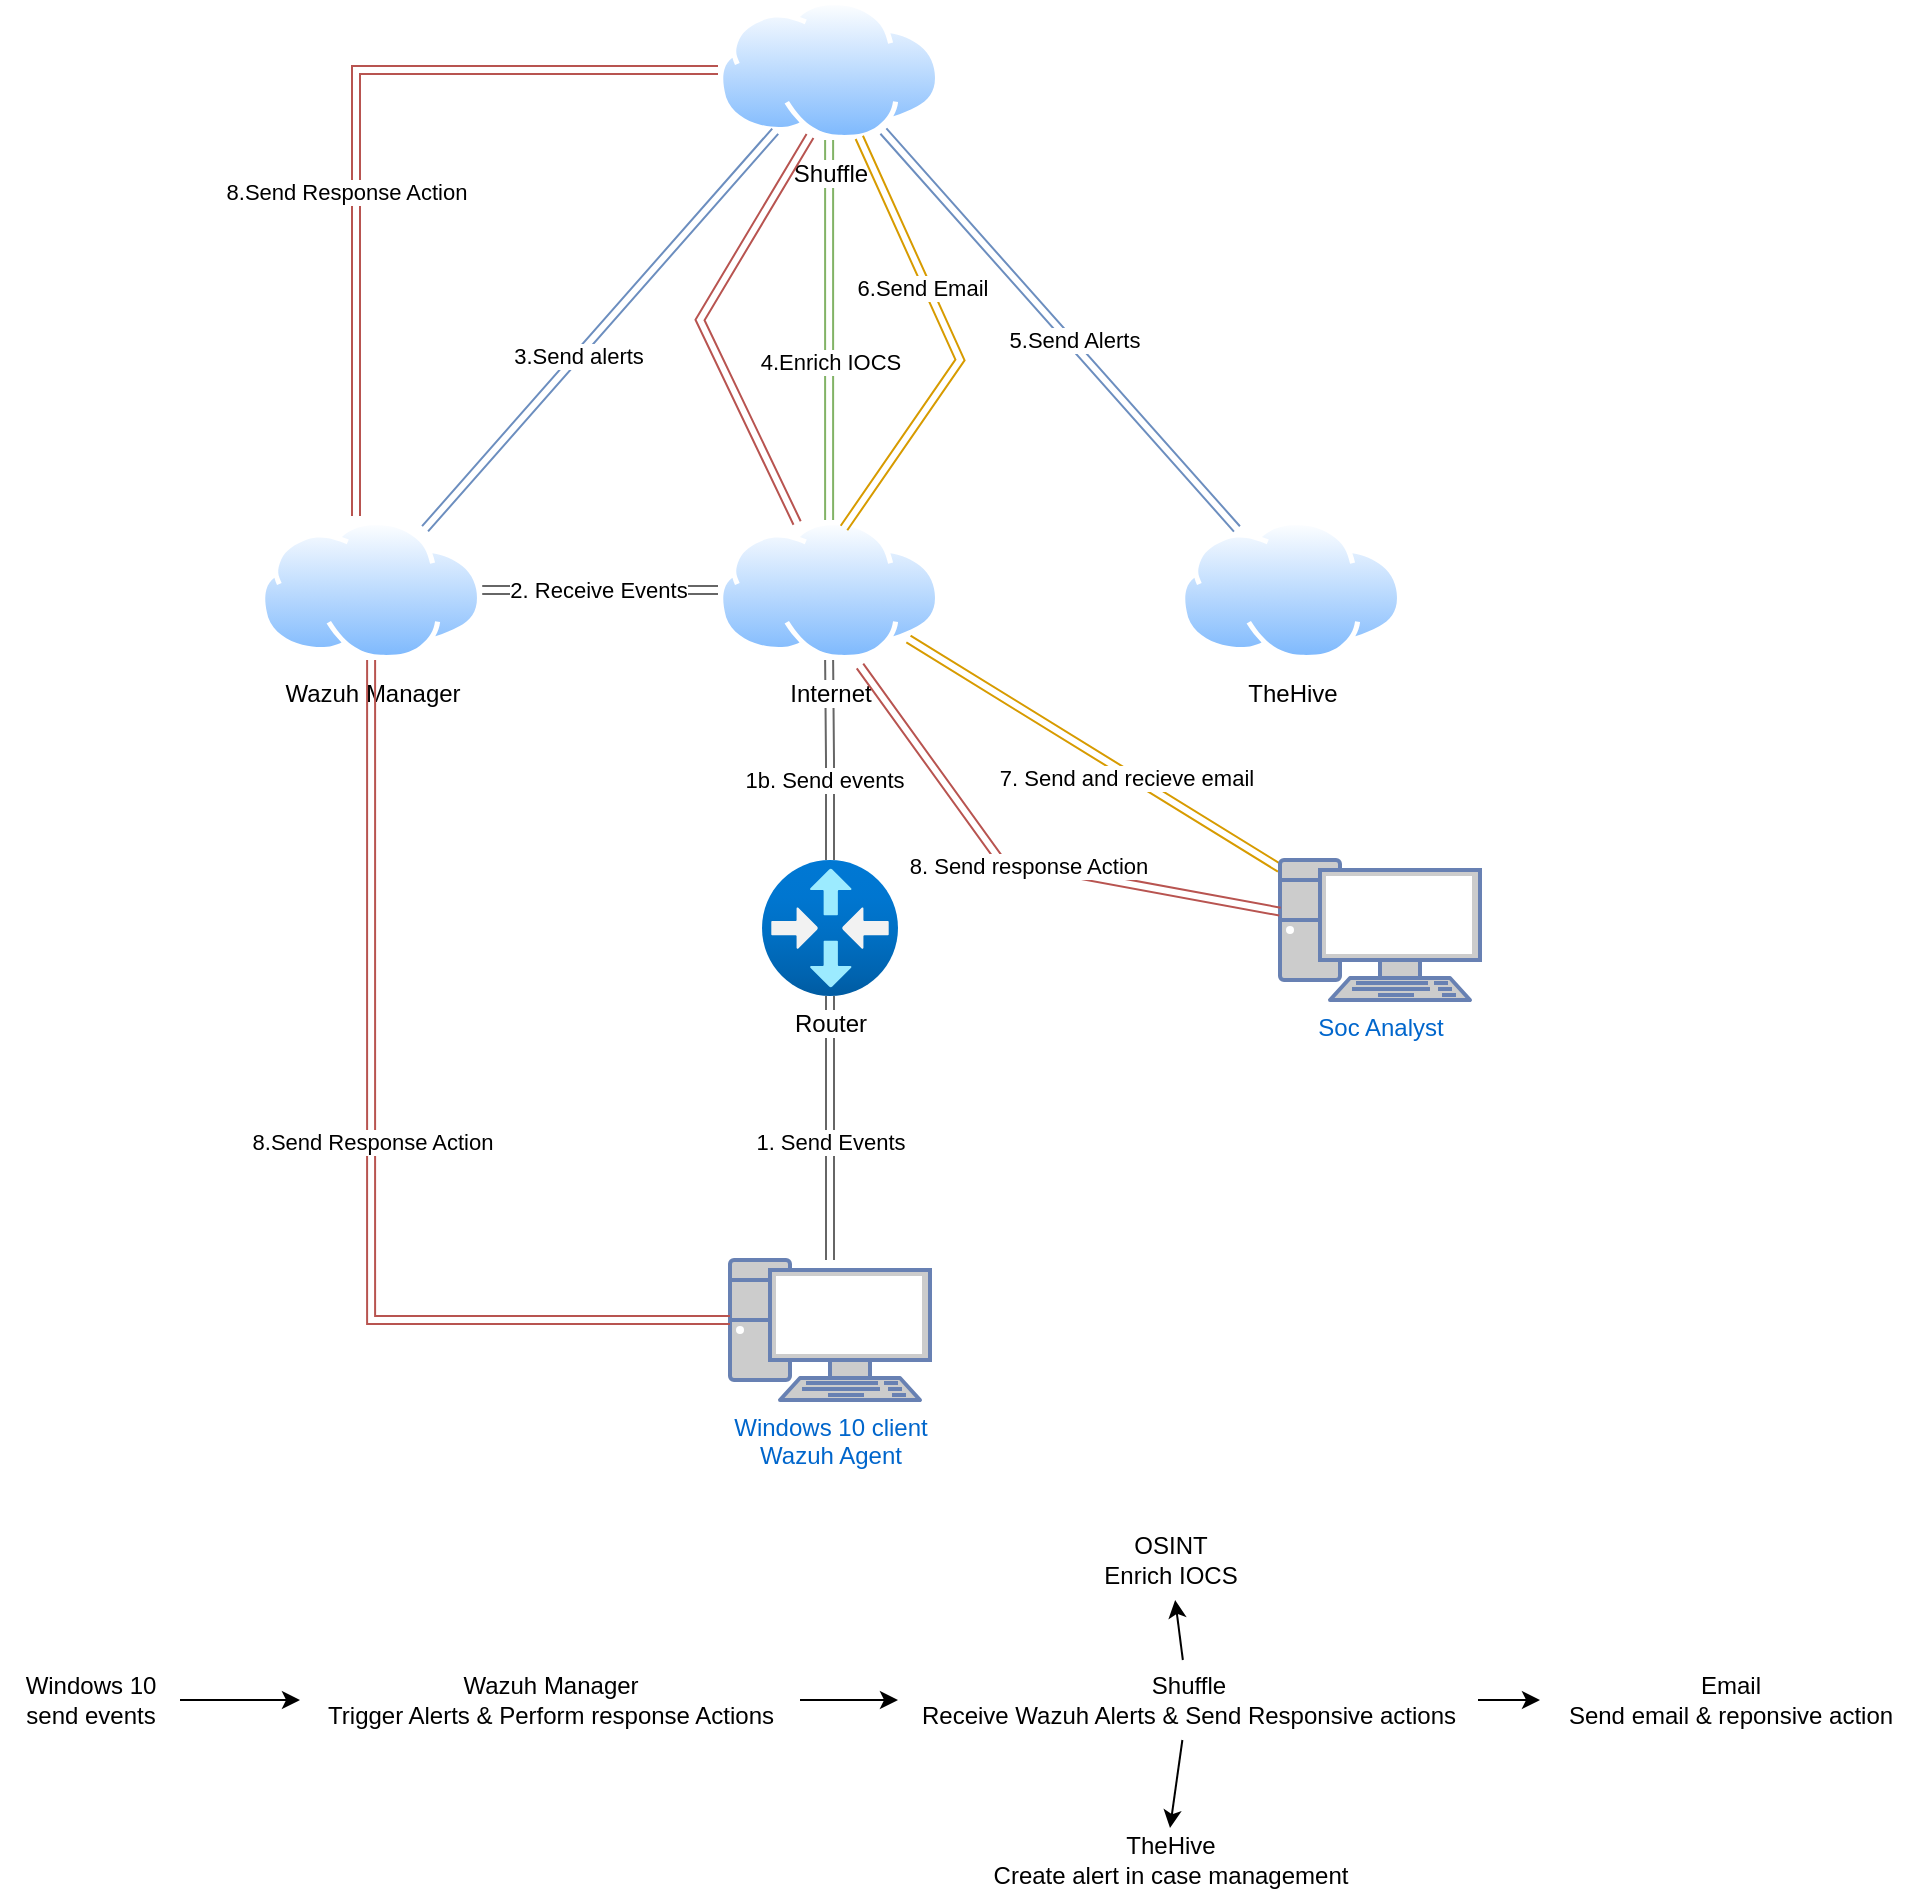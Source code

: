 <mxfile version="26.0.11">
  <diagram name="Page-1" id="jyLJpQagtCbsoAWuM2l8">
    <mxGraphModel dx="1131" dy="1567" grid="1" gridSize="10" guides="1" tooltips="1" connect="1" arrows="1" fold="1" page="1" pageScale="1" pageWidth="850" pageHeight="1100" math="0" shadow="0">
      <root>
        <mxCell id="0" />
        <mxCell id="1" parent="0" />
        <mxCell id="coyb47b0blv4fYRySCbK-12" style="edgeStyle=orthogonalEdgeStyle;rounded=0;orthogonalLoop=1;jettySize=auto;html=1;startArrow=classic;startFill=1;shape=link;fillColor=#f5f5f5;strokeColor=#666666;" edge="1" parent="1" source="coyb47b0blv4fYRySCbK-1" target="coyb47b0blv4fYRySCbK-2">
          <mxGeometry relative="1" as="geometry" />
        </mxCell>
        <mxCell id="coyb47b0blv4fYRySCbK-13" value="1. Send Events" style="edgeLabel;html=1;align=center;verticalAlign=middle;resizable=0;points=[];" vertex="1" connectable="0" parent="coyb47b0blv4fYRySCbK-12">
          <mxGeometry x="-0.106" relative="1" as="geometry">
            <mxPoint as="offset" />
          </mxGeometry>
        </mxCell>
        <mxCell id="coyb47b0blv4fYRySCbK-1" value="Windows 10 client&lt;br&gt;Wazuh Agent" style="fontColor=#0066CC;verticalAlign=top;verticalLabelPosition=bottom;labelPosition=center;align=center;html=1;outlineConnect=0;fillColor=#CCCCCC;strokeColor=#6881B3;gradientColor=none;gradientDirection=north;strokeWidth=2;shape=mxgraph.networks.pc;" vertex="1" parent="1">
          <mxGeometry x="375" y="640" width="100" height="70" as="geometry" />
        </mxCell>
        <mxCell id="coyb47b0blv4fYRySCbK-14" value="" style="edgeStyle=orthogonalEdgeStyle;rounded=0;orthogonalLoop=1;jettySize=auto;html=1;shape=link;fillColor=#f5f5f5;strokeColor=#666666;" edge="1" parent="1" source="coyb47b0blv4fYRySCbK-2" target="coyb47b0blv4fYRySCbK-4">
          <mxGeometry relative="1" as="geometry" />
        </mxCell>
        <mxCell id="coyb47b0blv4fYRySCbK-15" value="1b. Send events" style="edgeLabel;html=1;align=center;verticalAlign=middle;resizable=0;points=[];" vertex="1" connectable="0" parent="coyb47b0blv4fYRySCbK-14">
          <mxGeometry x="-0.203" y="3" relative="1" as="geometry">
            <mxPoint as="offset" />
          </mxGeometry>
        </mxCell>
        <mxCell id="coyb47b0blv4fYRySCbK-2" value="Router" style="image;aspect=fixed;html=1;points=[];align=center;fontSize=12;image=img/lib/azure2/networking/Virtual_Router.svg;" vertex="1" parent="1">
          <mxGeometry x="391" y="440" width="68" height="68" as="geometry" />
        </mxCell>
        <mxCell id="coyb47b0blv4fYRySCbK-22" value="" style="edgeStyle=orthogonalEdgeStyle;rounded=0;orthogonalLoop=1;jettySize=auto;html=1;fillColor=#d5e8d4;strokeColor=#82b366;shape=link;" edge="1" parent="1" source="coyb47b0blv4fYRySCbK-3" target="coyb47b0blv4fYRySCbK-4">
          <mxGeometry relative="1" as="geometry" />
        </mxCell>
        <mxCell id="coyb47b0blv4fYRySCbK-26" value="4.Enrich IOCS" style="edgeLabel;html=1;align=center;verticalAlign=middle;resizable=0;points=[];" vertex="1" connectable="0" parent="coyb47b0blv4fYRySCbK-22">
          <mxGeometry x="0.168" relative="1" as="geometry">
            <mxPoint as="offset" />
          </mxGeometry>
        </mxCell>
        <mxCell id="coyb47b0blv4fYRySCbK-27" style="rounded=0;orthogonalLoop=1;jettySize=auto;html=1;shape=link;fillColor=#dae8fc;strokeColor=#6c8ebf;" edge="1" parent="1" source="coyb47b0blv4fYRySCbK-3" target="coyb47b0blv4fYRySCbK-5">
          <mxGeometry relative="1" as="geometry" />
        </mxCell>
        <mxCell id="coyb47b0blv4fYRySCbK-28" value="5.Send Alerts" style="edgeLabel;html=1;align=center;verticalAlign=middle;resizable=0;points=[];" vertex="1" connectable="0" parent="coyb47b0blv4fYRySCbK-27">
          <mxGeometry x="0.063" y="2" relative="1" as="geometry">
            <mxPoint as="offset" />
          </mxGeometry>
        </mxCell>
        <mxCell id="coyb47b0blv4fYRySCbK-3" value="Shuffle" style="image;aspect=fixed;perimeter=ellipsePerimeter;html=1;align=center;shadow=0;dashed=0;spacingTop=3;image=img/lib/active_directory/internet_cloud.svg;" vertex="1" parent="1">
          <mxGeometry x="369" y="10" width="111.11" height="70" as="geometry" />
        </mxCell>
        <mxCell id="coyb47b0blv4fYRySCbK-16" value="" style="edgeStyle=orthogonalEdgeStyle;rounded=0;orthogonalLoop=1;jettySize=auto;html=1;shape=link;fillColor=#f5f5f5;strokeColor=#666666;" edge="1" parent="1" source="coyb47b0blv4fYRySCbK-4" target="coyb47b0blv4fYRySCbK-6">
          <mxGeometry relative="1" as="geometry" />
        </mxCell>
        <mxCell id="coyb47b0blv4fYRySCbK-17" value="2. Receive Events" style="edgeLabel;html=1;align=center;verticalAlign=middle;resizable=0;points=[];" vertex="1" connectable="0" parent="coyb47b0blv4fYRySCbK-16">
          <mxGeometry x="-0.05" relative="1" as="geometry">
            <mxPoint x="-4" as="offset" />
          </mxGeometry>
        </mxCell>
        <mxCell id="coyb47b0blv4fYRySCbK-32" style="rounded=0;orthogonalLoop=1;jettySize=auto;html=1;shape=link;fillColor=#ffe6cc;strokeColor=#d79b00;" edge="1" parent="1" source="coyb47b0blv4fYRySCbK-4" target="coyb47b0blv4fYRySCbK-11">
          <mxGeometry relative="1" as="geometry" />
        </mxCell>
        <mxCell id="coyb47b0blv4fYRySCbK-33" value="7. Send and recieve email" style="edgeLabel;html=1;align=center;verticalAlign=middle;resizable=0;points=[];" vertex="1" connectable="0" parent="coyb47b0blv4fYRySCbK-32">
          <mxGeometry x="0.182" y="-2" relative="1" as="geometry">
            <mxPoint as="offset" />
          </mxGeometry>
        </mxCell>
        <mxCell id="coyb47b0blv4fYRySCbK-36" style="rounded=0;orthogonalLoop=1;jettySize=auto;html=1;entryX=0.414;entryY=0.971;entryDx=0;entryDy=0;shape=link;entryPerimeter=0;fillColor=#f8cecc;strokeColor=#b85450;" edge="1" parent="1" source="coyb47b0blv4fYRySCbK-4" target="coyb47b0blv4fYRySCbK-3">
          <mxGeometry relative="1" as="geometry">
            <Array as="points">
              <mxPoint x="360" y="170" />
            </Array>
          </mxGeometry>
        </mxCell>
        <mxCell id="coyb47b0blv4fYRySCbK-4" value="Internet" style="image;aspect=fixed;perimeter=ellipsePerimeter;html=1;align=center;shadow=0;dashed=0;spacingTop=3;image=img/lib/active_directory/internet_cloud.svg;" vertex="1" parent="1">
          <mxGeometry x="369" y="270" width="111.11" height="70" as="geometry" />
        </mxCell>
        <mxCell id="coyb47b0blv4fYRySCbK-5" value="TheHive" style="image;aspect=fixed;perimeter=ellipsePerimeter;html=1;align=center;shadow=0;dashed=0;spacingTop=3;image=img/lib/active_directory/internet_cloud.svg;" vertex="1" parent="1">
          <mxGeometry x="600" y="270" width="111.11" height="70" as="geometry" />
        </mxCell>
        <mxCell id="coyb47b0blv4fYRySCbK-20" style="rounded=0;orthogonalLoop=1;jettySize=auto;html=1;shape=link;fillColor=#dae8fc;strokeColor=#6c8ebf;" edge="1" parent="1" source="coyb47b0blv4fYRySCbK-6" target="coyb47b0blv4fYRySCbK-3">
          <mxGeometry relative="1" as="geometry" />
        </mxCell>
        <mxCell id="coyb47b0blv4fYRySCbK-21" value="3.Send alerts" style="edgeLabel;html=1;align=center;verticalAlign=middle;resizable=0;points=[];" vertex="1" connectable="0" parent="coyb47b0blv4fYRySCbK-20">
          <mxGeometry x="-0.096" y="-4" relative="1" as="geometry">
            <mxPoint x="-6" as="offset" />
          </mxGeometry>
        </mxCell>
        <mxCell id="coyb47b0blv4fYRySCbK-6" value="Wazuh Manager&lt;div&gt;&lt;br&gt;&lt;/div&gt;" style="image;aspect=fixed;perimeter=ellipsePerimeter;html=1;align=center;shadow=0;dashed=0;spacingTop=3;image=img/lib/active_directory/internet_cloud.svg;" vertex="1" parent="1">
          <mxGeometry x="140" y="270" width="111.11" height="70" as="geometry" />
        </mxCell>
        <mxCell id="coyb47b0blv4fYRySCbK-11" value="Soc Analyst&lt;div&gt;&lt;br&gt;&lt;/div&gt;" style="fontColor=#0066CC;verticalAlign=top;verticalLabelPosition=bottom;labelPosition=center;align=center;html=1;outlineConnect=0;fillColor=#CCCCCC;strokeColor=#6881B3;gradientColor=none;gradientDirection=north;strokeWidth=2;shape=mxgraph.networks.pc;" vertex="1" parent="1">
          <mxGeometry x="650" y="440" width="100" height="70" as="geometry" />
        </mxCell>
        <mxCell id="coyb47b0blv4fYRySCbK-30" style="rounded=0;orthogonalLoop=1;jettySize=auto;html=1;entryX=0.567;entryY=0.057;entryDx=0;entryDy=0;entryPerimeter=0;shape=link;fillColor=#ffe6cc;strokeColor=#d79b00;" edge="1" parent="1" source="coyb47b0blv4fYRySCbK-3" target="coyb47b0blv4fYRySCbK-4">
          <mxGeometry relative="1" as="geometry">
            <Array as="points">
              <mxPoint x="490" y="190" />
            </Array>
          </mxGeometry>
        </mxCell>
        <mxCell id="coyb47b0blv4fYRySCbK-31" value="6.Send Email" style="edgeLabel;html=1;align=center;verticalAlign=middle;resizable=0;points=[];" vertex="1" connectable="0" parent="coyb47b0blv4fYRySCbK-30">
          <mxGeometry x="-0.273" y="-2" relative="1" as="geometry">
            <mxPoint x="-1" as="offset" />
          </mxGeometry>
        </mxCell>
        <mxCell id="coyb47b0blv4fYRySCbK-34" style="rounded=0;orthogonalLoop=1;jettySize=auto;html=1;entryX=0.639;entryY=1.043;entryDx=0;entryDy=0;entryPerimeter=0;shape=link;fillColor=#f8cecc;strokeColor=#b85450;" edge="1" parent="1" source="coyb47b0blv4fYRySCbK-11" target="coyb47b0blv4fYRySCbK-4">
          <mxGeometry relative="1" as="geometry">
            <Array as="points">
              <mxPoint x="510" y="440" />
            </Array>
          </mxGeometry>
        </mxCell>
        <mxCell id="coyb47b0blv4fYRySCbK-35" value="8. Send response Action" style="edgeLabel;html=1;align=center;verticalAlign=middle;resizable=0;points=[];" vertex="1" connectable="0" parent="coyb47b0blv4fYRySCbK-34">
          <mxGeometry x="-0.022" relative="1" as="geometry">
            <mxPoint as="offset" />
          </mxGeometry>
        </mxCell>
        <mxCell id="coyb47b0blv4fYRySCbK-37" style="edgeStyle=orthogonalEdgeStyle;rounded=0;orthogonalLoop=1;jettySize=auto;html=1;entryX=0.432;entryY=-0.029;entryDx=0;entryDy=0;entryPerimeter=0;fillColor=#f8cecc;strokeColor=#b85450;shape=link;" edge="1" parent="1" source="coyb47b0blv4fYRySCbK-3" target="coyb47b0blv4fYRySCbK-6">
          <mxGeometry relative="1" as="geometry" />
        </mxCell>
        <mxCell id="coyb47b0blv4fYRySCbK-38" value="8.Send Response Action" style="edgeLabel;html=1;align=center;verticalAlign=middle;resizable=0;points=[];" vertex="1" connectable="0" parent="coyb47b0blv4fYRySCbK-37">
          <mxGeometry x="0.198" y="-5" relative="1" as="geometry">
            <mxPoint as="offset" />
          </mxGeometry>
        </mxCell>
        <mxCell id="coyb47b0blv4fYRySCbK-40" style="edgeStyle=orthogonalEdgeStyle;rounded=0;orthogonalLoop=1;jettySize=auto;html=1;fillColor=#f8cecc;strokeColor=#b85450;shape=link;" edge="1" parent="1" source="coyb47b0blv4fYRySCbK-6" target="coyb47b0blv4fYRySCbK-1">
          <mxGeometry relative="1" as="geometry">
            <Array as="points">
              <mxPoint x="196" y="670" />
            </Array>
          </mxGeometry>
        </mxCell>
        <mxCell id="coyb47b0blv4fYRySCbK-41" value="8.Send Response Action" style="edgeLabel;html=1;align=center;verticalAlign=middle;resizable=0;points=[];" vertex="1" connectable="0" parent="coyb47b0blv4fYRySCbK-40">
          <mxGeometry x="-0.054" relative="1" as="geometry">
            <mxPoint as="offset" />
          </mxGeometry>
        </mxCell>
        <mxCell id="coyb47b0blv4fYRySCbK-43" style="edgeStyle=orthogonalEdgeStyle;rounded=0;orthogonalLoop=1;jettySize=auto;html=1;" edge="1" parent="1" source="coyb47b0blv4fYRySCbK-42">
          <mxGeometry relative="1" as="geometry">
            <mxPoint x="160" y="860" as="targetPoint" />
          </mxGeometry>
        </mxCell>
        <mxCell id="coyb47b0blv4fYRySCbK-42" value="Windows 10&lt;div&gt;send events&lt;/div&gt;" style="text;html=1;align=center;verticalAlign=middle;resizable=0;points=[];autosize=1;strokeColor=none;fillColor=none;" vertex="1" parent="1">
          <mxGeometry x="10" y="840" width="90" height="40" as="geometry" />
        </mxCell>
        <mxCell id="coyb47b0blv4fYRySCbK-46" style="edgeStyle=orthogonalEdgeStyle;rounded=0;orthogonalLoop=1;jettySize=auto;html=1;" edge="1" parent="1" source="coyb47b0blv4fYRySCbK-44" target="coyb47b0blv4fYRySCbK-45">
          <mxGeometry relative="1" as="geometry" />
        </mxCell>
        <mxCell id="coyb47b0blv4fYRySCbK-44" value="Wazuh Manager&lt;div&gt;Trigger Alerts &amp;amp; Perform response Actions&lt;/div&gt;" style="text;html=1;align=center;verticalAlign=middle;resizable=0;points=[];autosize=1;strokeColor=none;fillColor=none;" vertex="1" parent="1">
          <mxGeometry x="160" y="840" width="250" height="40" as="geometry" />
        </mxCell>
        <mxCell id="coyb47b0blv4fYRySCbK-50" style="rounded=0;orthogonalLoop=1;jettySize=auto;html=1;" edge="1" parent="1" source="coyb47b0blv4fYRySCbK-45" target="coyb47b0blv4fYRySCbK-47">
          <mxGeometry relative="1" as="geometry" />
        </mxCell>
        <mxCell id="coyb47b0blv4fYRySCbK-52" style="edgeStyle=orthogonalEdgeStyle;rounded=0;orthogonalLoop=1;jettySize=auto;html=1;" edge="1" parent="1" source="coyb47b0blv4fYRySCbK-45">
          <mxGeometry relative="1" as="geometry">
            <mxPoint x="780" y="860" as="targetPoint" />
          </mxGeometry>
        </mxCell>
        <mxCell id="coyb47b0blv4fYRySCbK-45" value="Shuffle&lt;div&gt;Receive Wazuh Alerts &amp;amp; Send Responsive actions&lt;/div&gt;" style="text;html=1;align=center;verticalAlign=middle;resizable=0;points=[];autosize=1;strokeColor=none;fillColor=none;" vertex="1" parent="1">
          <mxGeometry x="459" y="840" width="290" height="40" as="geometry" />
        </mxCell>
        <mxCell id="coyb47b0blv4fYRySCbK-47" value="OSINT&lt;div&gt;Enrich IOCS&lt;/div&gt;" style="text;html=1;align=center;verticalAlign=middle;resizable=0;points=[];autosize=1;strokeColor=none;fillColor=none;" vertex="1" parent="1">
          <mxGeometry x="550" y="770" width="90" height="40" as="geometry" />
        </mxCell>
        <mxCell id="coyb47b0blv4fYRySCbK-49" value="TheHive&lt;div&gt;Create alert in case management&lt;/div&gt;" style="text;html=1;align=center;verticalAlign=middle;resizable=0;points=[];autosize=1;strokeColor=none;fillColor=none;" vertex="1" parent="1">
          <mxGeometry x="495" y="920" width="200" height="40" as="geometry" />
        </mxCell>
        <mxCell id="coyb47b0blv4fYRySCbK-51" style="rounded=0;orthogonalLoop=1;jettySize=auto;html=1;entryX=0.5;entryY=0.1;entryDx=0;entryDy=0;entryPerimeter=0;" edge="1" parent="1" source="coyb47b0blv4fYRySCbK-45" target="coyb47b0blv4fYRySCbK-49">
          <mxGeometry relative="1" as="geometry" />
        </mxCell>
        <mxCell id="coyb47b0blv4fYRySCbK-53" value="Email&lt;div&gt;Send email &amp;amp; reponsive action&lt;/div&gt;" style="text;html=1;align=center;verticalAlign=middle;resizable=0;points=[];autosize=1;strokeColor=none;fillColor=none;" vertex="1" parent="1">
          <mxGeometry x="780" y="840" width="190" height="40" as="geometry" />
        </mxCell>
      </root>
    </mxGraphModel>
  </diagram>
</mxfile>
